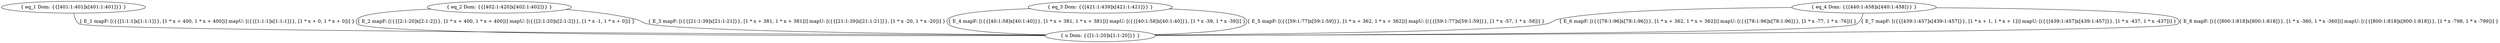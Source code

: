 digraph G{
    ratio="fill"
    node[shape="ellipse"]
    u [label="{ u Dom: {{[1:1:20]x[1:1:20]}} }"]
    eq_1 [label="{ eq_1 Dom: {{[401:1:401]x[401:1:401]}} }"]
    eq_2 [label="{ eq_2 Dom: {{[402:1:420]x[402:1:402]}} }"]
    eq_3 [label="{ eq_3 Dom: {{[421:1:439]x[421:1:421]}} }"]
    eq_4 [label="{ eq_4 Dom: {{[440:1:458]x[440:1:458]}} }"]
    
eq_1 -> u [label="{ E_1 mapF: [({{[1:1:1]x[1:1:1]}}, [1 * x + 400, 1 * x + 400])] mapU: [({{[1:1:1]x[1:1:1]}}, [1 * x + 0, 1 * x + 0])] }", arrowhead="none"]
    eq_2 -> u [label="{ E_2 mapF: [({{[2:1:20]x[2:1:2]}}, [1 * x + 400, 1 * x + 400])] mapU: [({{[2:1:20]x[2:1:2]}}, [1 * x -1, 1 * x + 0])] }", arrowhead="none"]
    eq_2 -> u [label="{ E_3 mapF: [({{[21:1:39]x[21:1:21]}}, [1 * x + 381, 1 * x + 381])] mapU: [({{[21:1:39]x[21:1:21]}}, [1 * x -20, 1 * x -20])] }", arrowhead="none"]
    eq_3 -> u [label="{ E_4 mapF: [({{[40:1:58]x[40:1:40]}}, [1 * x + 381, 1 * x + 381])] mapU: [({{[40:1:58]x[40:1:40]}}, [1 * x -39, 1 * x -39])] }", arrowhead="none"]
    eq_3 -> u [label="{ E_5 mapF: [({{[59:1:77]x[59:1:59]}}, [1 * x + 362, 1 * x + 362])] mapU: [({{[59:1:77]x[59:1:59]}}, [1 * x -57, 1 * x -58])] }", arrowhead="none"]
    eq_4 -> u [label="{ E_6 mapF: [({{[78:1:96]x[78:1:96]}}, [1 * x + 362, 1 * x + 362])] mapU: [({{[78:1:96]x[78:1:96]}}, [1 * x -77, 1 * x -76])] }", arrowhead="none"]
    eq_4 -> u [label="{ E_7 mapF: [({{[439:1:457]x[439:1:457]}}, [1 * x + 1, 1 * x + 1])] mapU: [({{[439:1:457]x[439:1:457]}}, [1 * x -437, 1 * x -437])] }", arrowhead="none"]
    eq_4 -> u [label="{ E_8 mapF: [({{[800:1:818]x[800:1:818]}}, [1 * x -360, 1 * x -360])] mapU: [({{[800:1:818]x[800:1:818]}}, [1 * x -798, 1 * x -799])] }", arrowhead="none"]
    
}
